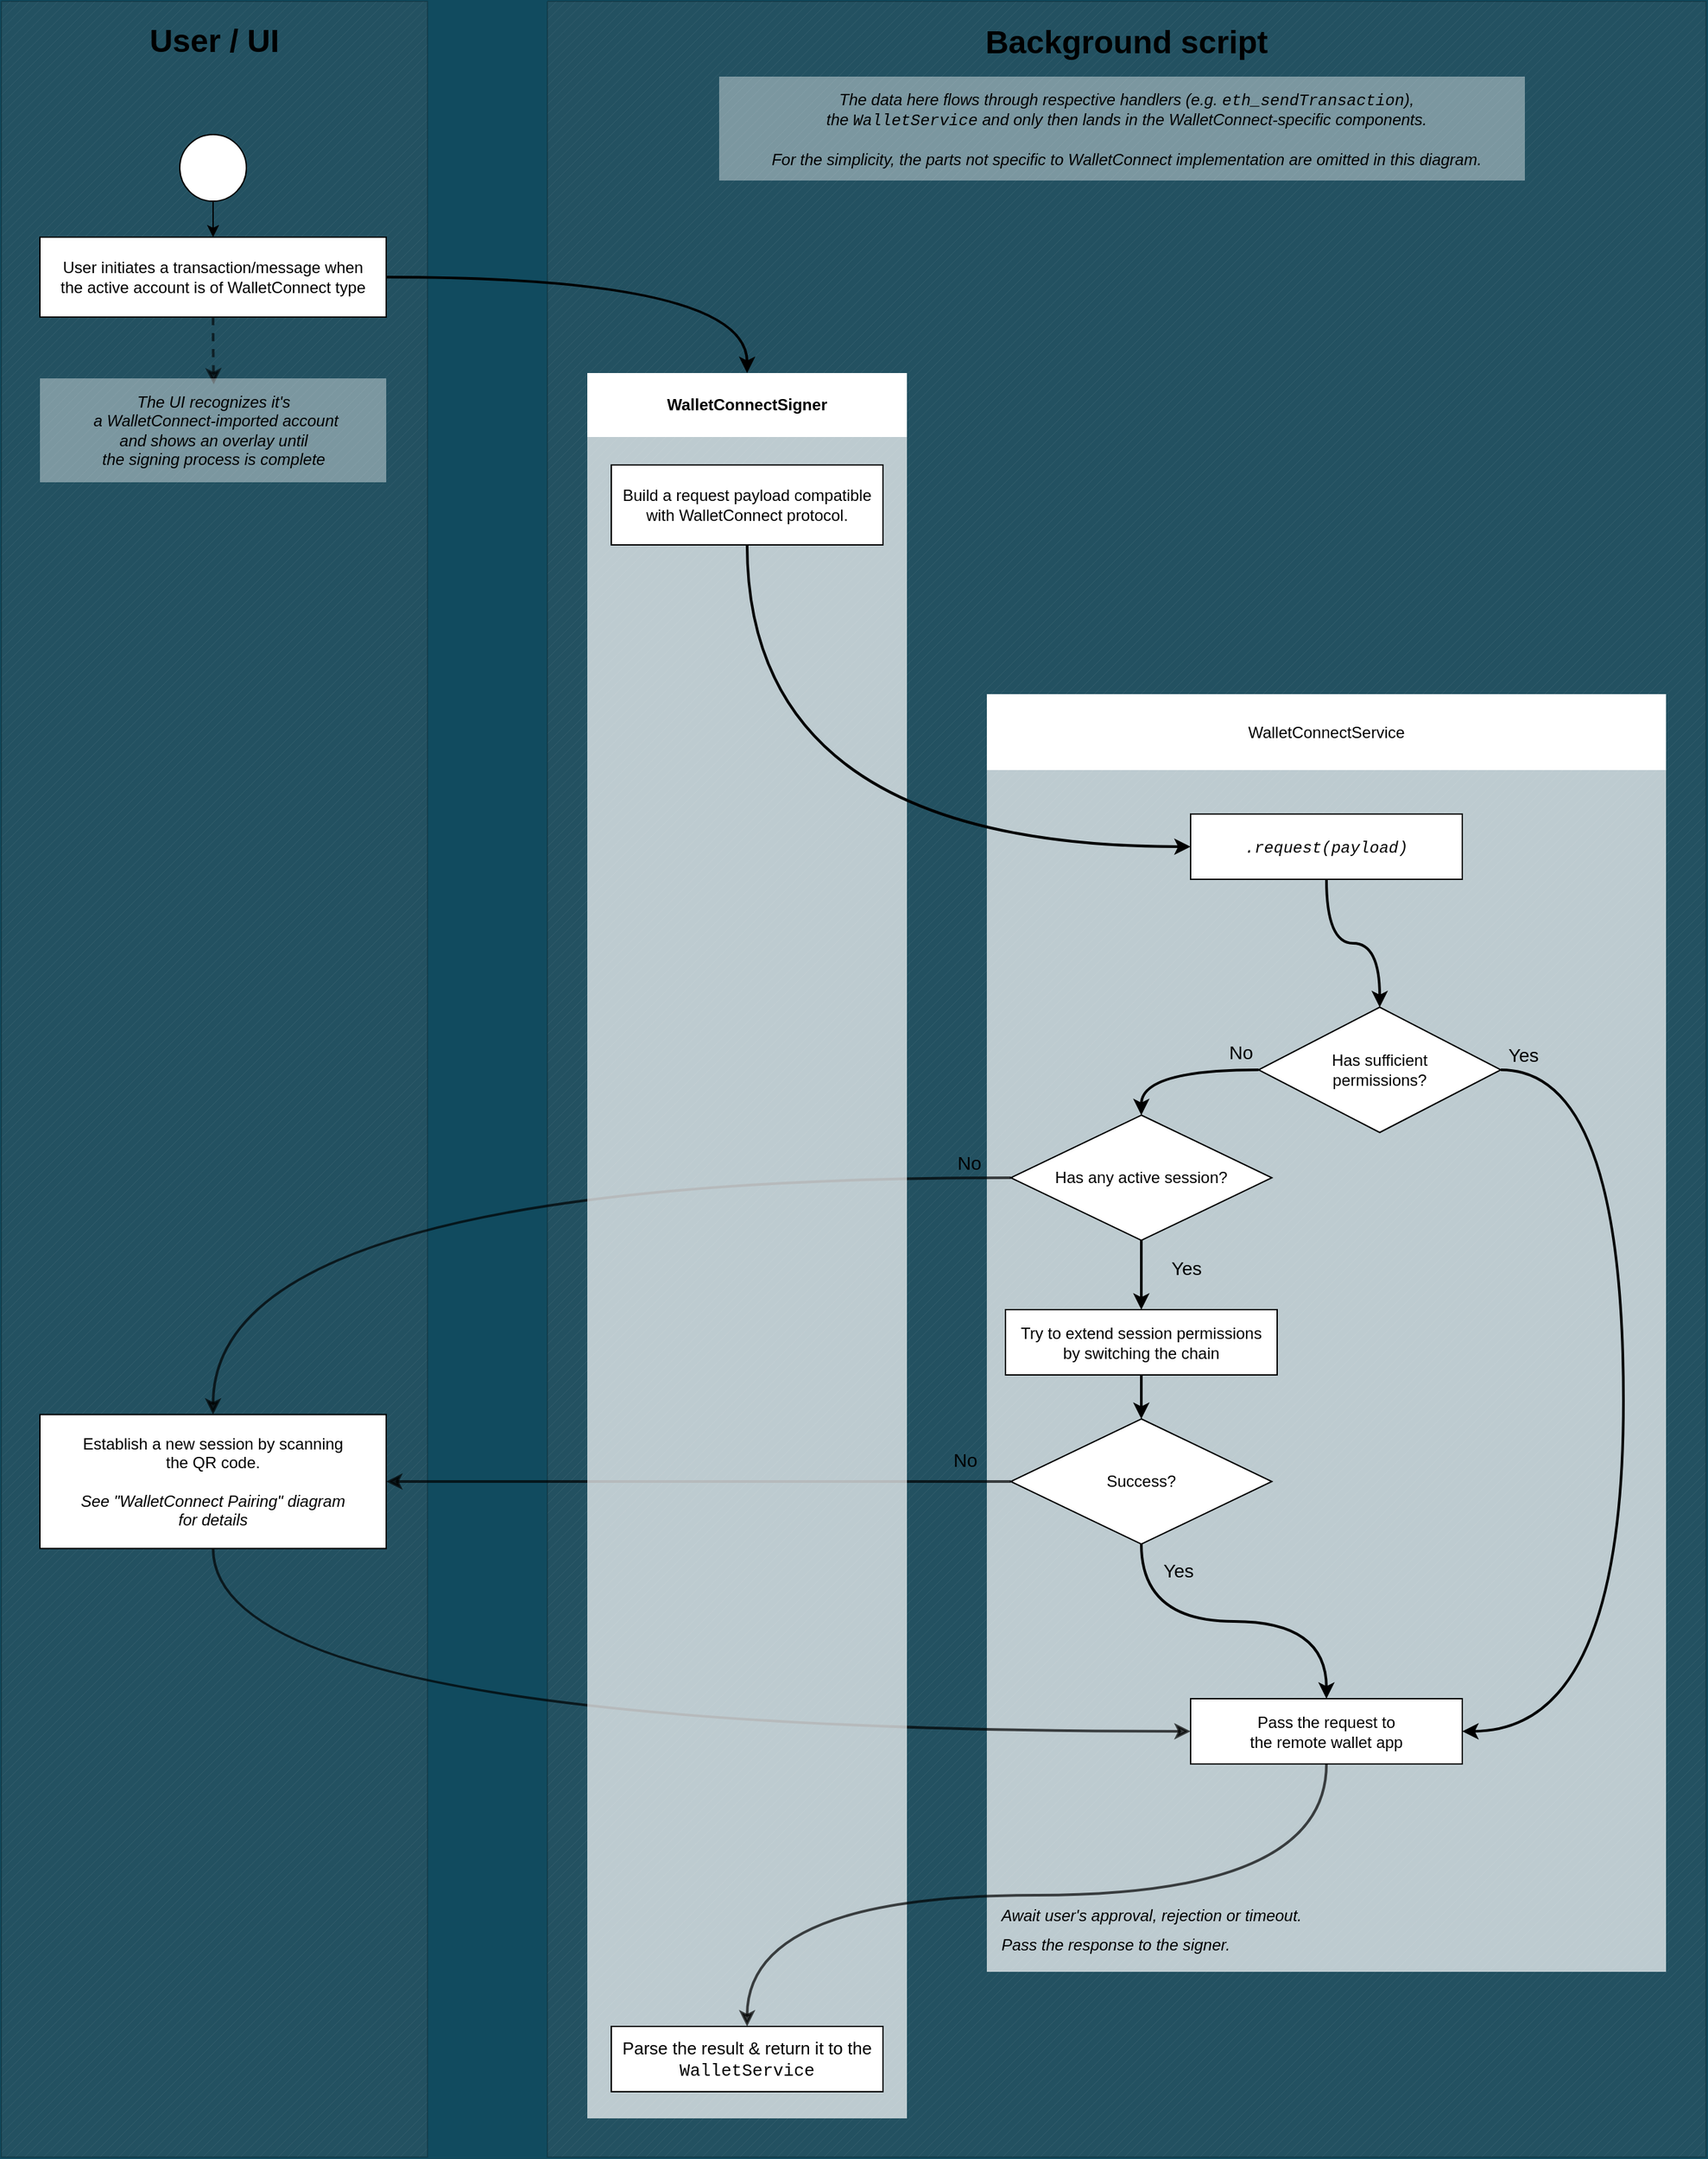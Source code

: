 <mxfile>
    <diagram id="lq-RA1kHXfyaoD9Zy4br" name="Page-1">
        <mxGraphModel dx="3262" dy="1215" grid="0" gridSize="10" guides="1" tooltips="1" connect="1" arrows="1" fold="1" page="0" pageScale="1" pageWidth="1000" pageHeight="2000" background="#114B5F" math="0" shadow="0">
            <root>
                <mxCell id="0"/>
                <mxCell id="1" parent="0"/>
                <mxCell id="246" value="" style="verticalLabelPosition=bottom;verticalAlign=top;html=1;shape=mxgraph.basic.patternFillRect;fillStyle=diag;step=5;fillStrokeWidth=0.2;fillStrokeColor=#dddddd;fontFamily=Courier New;fontSize=14;fillColor=#696969;gradientColor=none;gradientDirection=east;opacity=20;" vertex="1" parent="1">
                    <mxGeometry x="-440" y="41" width="320" height="1618" as="geometry"/>
                </mxCell>
                <mxCell id="247" value="" style="verticalLabelPosition=bottom;verticalAlign=top;html=1;shape=mxgraph.basic.patternFillRect;fillStyle=diag;step=5;fillStrokeWidth=0.2;fillStrokeColor=#dddddd;fontFamily=Courier New;fontSize=14;fillColor=#696969;gradientColor=none;gradientDirection=east;opacity=20;" vertex="1" parent="1">
                    <mxGeometry x="-30" y="41" width="870" height="1618" as="geometry"/>
                </mxCell>
                <mxCell id="248" value="" style="rounded=0;whiteSpace=wrap;html=1;dashed=1;dashPattern=1 1;labelBackgroundColor=none;labelBorderColor=none;fillStyle=solid;strokeColor=none;strokeWidth=2;fontSize=14;fillColor=default;opacity=40;" vertex="1" parent="1">
                    <mxGeometry x="99" y="97.5" width="605" height="78" as="geometry"/>
                </mxCell>
                <mxCell id="91" value="" style="whiteSpace=wrap;html=1;rounded=0;fillStyle=solid;fillColor=default;strokeColor=none;opacity=70;" parent="1" vertex="1">
                    <mxGeometry x="300" y="618" width="510" height="902" as="geometry"/>
                </mxCell>
                <mxCell id="224" style="edgeStyle=orthogonalEdgeStyle;curved=1;html=1;strokeWidth=2;fontFamily=Helvetica;fontSize=12;opacity=70;exitX=0;exitY=0.5;exitDx=0;exitDy=0;" edge="1" parent="1" source="225" target="226">
                    <mxGeometry relative="1" as="geometry">
                        <mxPoint x="316" y="924.5" as="sourcePoint"/>
                    </mxGeometry>
                </mxCell>
                <mxCell id="238" style="edgeStyle=orthogonalEdgeStyle;curved=1;html=1;entryX=1;entryY=0.5;entryDx=0;entryDy=0;strokeWidth=2;fontFamily=Helvetica;fontSize=12;opacity=70;" edge="1" parent="1" source="232" target="226">
                    <mxGeometry relative="1" as="geometry"/>
                </mxCell>
                <mxCell id="240" style="edgeStyle=orthogonalEdgeStyle;curved=1;html=1;entryX=0;entryY=0.5;entryDx=0;entryDy=0;strokeWidth=2;fontFamily=Helvetica;fontSize=12;opacity=70;" edge="1" parent="1" source="226" target="212">
                    <mxGeometry relative="1" as="geometry">
                        <Array as="points">
                            <mxPoint x="-281" y="1340"/>
                        </Array>
                    </mxGeometry>
                </mxCell>
                <mxCell id="116" value="" style="whiteSpace=wrap;html=1;rounded=0;fillStyle=solid;fillColor=default;strokeColor=none;opacity=70;" parent="1" vertex="1">
                    <mxGeometry y="368" width="240" height="1262" as="geometry"/>
                </mxCell>
                <mxCell id="10" value="&lt;h1&gt;Background script&lt;/h1&gt;" style="text;html=1;strokeColor=none;fillColor=none;spacing=5;spacingTop=-20;whiteSpace=wrap;overflow=hidden;rounded=0;fontStyle=1;align=center;" parent="1" vertex="1">
                    <mxGeometry x="-30" y="52" width="870" height="40" as="geometry"/>
                </mxCell>
                <mxCell id="71" style="edgeStyle=orthogonalEdgeStyle;curved=1;html=1;entryX=0.5;entryY=0;entryDx=0;entryDy=0;fontSize=14;strokeWidth=2;rounded=0;" parent="1" source="14" target="17" edge="1">
                    <mxGeometry relative="1" as="geometry"/>
                </mxCell>
                <mxCell id="194" style="edgeStyle=orthogonalEdgeStyle;html=1;curved=1;strokeWidth=2;dashed=1;opacity=60;" edge="1" parent="1" source="14" target="196">
                    <mxGeometry relative="1" as="geometry">
                        <mxPoint x="79" y="321" as="targetPoint"/>
                    </mxGeometry>
                </mxCell>
                <mxCell id="14" value="User initiates a transaction/message when&lt;br&gt;the active account is of WalletConnect type" style="rounded=0;whiteSpace=wrap;html=1;" parent="1" vertex="1">
                    <mxGeometry x="-411" y="218" width="260" height="60" as="geometry"/>
                </mxCell>
                <mxCell id="16" style="edgeStyle=none;html=1;exitX=0.5;exitY=1;exitDx=0;exitDy=0;entryX=0.5;entryY=0;entryDx=0;entryDy=0;rounded=0;" parent="1" source="15" target="14" edge="1">
                    <mxGeometry relative="1" as="geometry"/>
                </mxCell>
                <mxCell id="15" value="" style="ellipse;whiteSpace=wrap;html=1;aspect=fixed;labelPosition=center;verticalLabelPosition=middle;align=center;verticalAlign=middle;rounded=0;" parent="1" vertex="1">
                    <mxGeometry x="-306" y="141" width="50" height="50" as="geometry"/>
                </mxCell>
                <mxCell id="17" value="&lt;b&gt;WalletConnectSigner&lt;/b&gt;" style="whiteSpace=wrap;html=1;rounded=0;strokeColor=none;" parent="1" vertex="1">
                    <mxGeometry y="320" width="240" height="48" as="geometry"/>
                </mxCell>
                <mxCell id="22" value="WalletConnectService" style="whiteSpace=wrap;html=1;rounded=0;strokeColor=none;" parent="1" vertex="1">
                    <mxGeometry x="300" y="561" width="510" height="57" as="geometry"/>
                </mxCell>
                <mxCell id="62" value="&lt;h1&gt;User / UI&lt;/h1&gt;" style="text;html=1;strokeColor=none;fillColor=none;spacing=5;spacingTop=-20;whiteSpace=wrap;overflow=hidden;rounded=0;align=center;" parent="1" vertex="1">
                    <mxGeometry x="-440" y="51" width="320" height="40" as="geometry"/>
                </mxCell>
                <mxCell id="221" value="" style="rounded=0;whiteSpace=wrap;html=1;dashed=1;dashPattern=1 1;labelBackgroundColor=none;labelBorderColor=none;fillStyle=solid;strokeColor=none;strokeWidth=2;fontSize=14;fillColor=default;opacity=40;" vertex="1" parent="1">
                    <mxGeometry x="-411" y="324" width="260" height="78" as="geometry"/>
                </mxCell>
                <mxCell id="196" value="The UI recognizes it's&lt;br&gt;&amp;nbsp;a WalletConnect-imported account&lt;br&gt;and shows an overlay until&lt;br&gt;the signing process is complete" style="text;html=1;strokeColor=none;fillColor=none;align=center;verticalAlign=middle;whiteSpace=wrap;rounded=0;fontStyle=2" vertex="1" parent="1">
                    <mxGeometry x="-410" y="328.5" width="259" height="69" as="geometry"/>
                </mxCell>
                <mxCell id="205" style="edgeStyle=orthogonalEdgeStyle;curved=1;html=1;strokeWidth=2;fontFamily=Courier New;entryX=0;entryY=0.5;entryDx=0;entryDy=0;exitX=0.5;exitY=1;exitDx=0;exitDy=0;" edge="1" parent="1" source="200" target="208">
                    <mxGeometry relative="1" as="geometry"/>
                </mxCell>
                <mxCell id="200" value="Build a request payload compatible with WalletConnect protocol." style="rounded=0;whiteSpace=wrap;html=1;" vertex="1" parent="1">
                    <mxGeometry x="18" y="389" width="204" height="60" as="geometry"/>
                </mxCell>
                <mxCell id="201" value="The data here flows through respective handlers (e.g.&amp;nbsp;&lt;font face=&quot;Courier New&quot;&gt;eth_sendTransaction&lt;/font&gt;),&lt;br&gt;the &lt;font face=&quot;Courier New&quot;&gt;WalletService&lt;/font&gt; and only then lands in the WalletConnect-specific components.&lt;br&gt;&lt;br&gt;For the simplicity, the parts not specific to WalletConnect implementation are omitted in this diagram." style="text;html=1;strokeColor=none;fillColor=none;align=center;verticalAlign=middle;whiteSpace=wrap;rounded=0;fontStyle=2" vertex="1" parent="1">
                    <mxGeometry x="-30" y="106" width="870" height="61" as="geometry"/>
                </mxCell>
                <mxCell id="211" style="edgeStyle=orthogonalEdgeStyle;curved=1;html=1;strokeWidth=2;fontFamily=Courier New;" edge="1" parent="1" source="208" target="210">
                    <mxGeometry relative="1" as="geometry"/>
                </mxCell>
                <mxCell id="208" value="&lt;span style=&quot;font-family: &amp;quot;Courier New&amp;quot;; font-style: italic;&quot;&gt;.request(payload)&lt;/span&gt;" style="rounded=0;whiteSpace=wrap;html=1;" vertex="1" parent="1">
                    <mxGeometry x="453" y="651" width="204" height="49" as="geometry"/>
                </mxCell>
                <mxCell id="216" style="edgeStyle=orthogonalEdgeStyle;curved=1;html=1;entryX=0.5;entryY=0;entryDx=0;entryDy=0;strokeWidth=2;fontFamily=Helvetica;fontSize=12;exitX=0;exitY=0.5;exitDx=0;exitDy=0;" edge="1" parent="1" source="210" target="225">
                    <mxGeometry relative="1" as="geometry">
                        <mxPoint x="418" y="900" as="targetPoint"/>
                    </mxGeometry>
                </mxCell>
                <mxCell id="237" style="edgeStyle=orthogonalEdgeStyle;curved=1;html=1;entryX=1;entryY=0.5;entryDx=0;entryDy=0;strokeWidth=2;fontFamily=Helvetica;fontSize=12;exitX=1;exitY=0.5;exitDx=0;exitDy=0;" edge="1" parent="1" source="210" target="212">
                    <mxGeometry relative="1" as="geometry">
                        <Array as="points">
                            <mxPoint x="778" y="843"/>
                            <mxPoint x="778" y="1340"/>
                        </Array>
                    </mxGeometry>
                </mxCell>
                <mxCell id="210" value="Has sufficient&lt;br style=&quot;font-size: 12px;&quot;&gt;permissions?" style="rhombus;whiteSpace=wrap;html=1;fontSize=12;rounded=0;" vertex="1" parent="1">
                    <mxGeometry x="504" y="796" width="182" height="94" as="geometry"/>
                </mxCell>
                <mxCell id="244" style="edgeStyle=orthogonalEdgeStyle;curved=1;html=1;entryX=0.5;entryY=0;entryDx=0;entryDy=0;strokeWidth=2;fontFamily=Helvetica;fontSize=12;opacity=70;exitX=0.5;exitY=1;exitDx=0;exitDy=0;" edge="1" parent="1" source="212" target="241">
                    <mxGeometry relative="1" as="geometry"/>
                </mxCell>
                <mxCell id="212" value="&lt;span style=&quot;font-style: normal;&quot;&gt;Pass the request to&lt;br&gt;the remote wallet app&lt;/span&gt;" style="rounded=0;whiteSpace=wrap;html=1;fontStyle=2" vertex="1" parent="1">
                    <mxGeometry x="453" y="1315" width="204" height="49" as="geometry"/>
                </mxCell>
                <mxCell id="214" value="Yes" style="text;html=1;strokeColor=none;fillColor=none;align=center;verticalAlign=middle;whiteSpace=wrap;rounded=0;fontSize=14;strokeWidth=0;" vertex="1" parent="1">
                    <mxGeometry x="673" y="817" width="60" height="30" as="geometry"/>
                </mxCell>
                <mxCell id="215" value="No" style="text;html=1;strokeColor=none;fillColor=none;align=center;verticalAlign=middle;whiteSpace=wrap;rounded=0;fontSize=14;strokeWidth=0;" vertex="1" parent="1">
                    <mxGeometry x="461" y="815" width="60" height="30" as="geometry"/>
                </mxCell>
                <mxCell id="230" style="edgeStyle=orthogonalEdgeStyle;curved=1;html=1;exitX=0.5;exitY=1;exitDx=0;exitDy=0;entryX=0.5;entryY=0;entryDx=0;entryDy=0;strokeWidth=2;fontFamily=Helvetica;fontSize=12;" edge="1" parent="1" source="225" target="229">
                    <mxGeometry relative="1" as="geometry"/>
                </mxCell>
                <mxCell id="225" value="Has any active session?" style="rhombus;whiteSpace=wrap;html=1;fontSize=12;rounded=0;" vertex="1" parent="1">
                    <mxGeometry x="318" y="877" width="196" height="94" as="geometry"/>
                </mxCell>
                <mxCell id="226" value="Establish a new session by scanning&lt;br&gt;the QR code.&lt;br&gt;&lt;br&gt;&lt;i&gt;See &quot;WalletConnect Pairing&quot; diagram&lt;br&gt;for details&lt;/i&gt;" style="rounded=0;whiteSpace=wrap;html=1;" vertex="1" parent="1">
                    <mxGeometry x="-411" y="1101.75" width="260" height="100.5" as="geometry"/>
                </mxCell>
                <mxCell id="227" value="No" style="text;html=1;strokeColor=none;fillColor=none;align=center;verticalAlign=middle;whiteSpace=wrap;rounded=0;fontSize=14;strokeWidth=0;" vertex="1" parent="1">
                    <mxGeometry x="257" y="898" width="60" height="30" as="geometry"/>
                </mxCell>
                <mxCell id="228" value="Yes" style="text;html=1;strokeColor=none;fillColor=none;align=center;verticalAlign=middle;whiteSpace=wrap;rounded=0;fontSize=14;strokeWidth=0;" vertex="1" parent="1">
                    <mxGeometry x="420" y="977" width="60" height="30.5" as="geometry"/>
                </mxCell>
                <mxCell id="233" style="edgeStyle=orthogonalEdgeStyle;curved=1;html=1;strokeWidth=2;fontFamily=Helvetica;fontSize=12;" edge="1" parent="1" source="229" target="232">
                    <mxGeometry relative="1" as="geometry"/>
                </mxCell>
                <mxCell id="229" value="&lt;span style=&quot;font-style: normal;&quot;&gt;Try to extend session permissions&lt;br&gt;by switching the chain&lt;/span&gt;" style="rounded=0;whiteSpace=wrap;html=1;fontStyle=2" vertex="1" parent="1">
                    <mxGeometry x="314" y="1023" width="204" height="49" as="geometry"/>
                </mxCell>
                <mxCell id="235" style="edgeStyle=orthogonalEdgeStyle;curved=1;html=1;entryX=0.5;entryY=0;entryDx=0;entryDy=0;strokeWidth=2;fontFamily=Helvetica;fontSize=12;" edge="1" parent="1" source="232" target="212">
                    <mxGeometry relative="1" as="geometry"/>
                </mxCell>
                <mxCell id="232" value="Success?" style="rhombus;whiteSpace=wrap;html=1;fontSize=12;rounded=0;" vertex="1" parent="1">
                    <mxGeometry x="318" y="1105" width="196" height="94" as="geometry"/>
                </mxCell>
                <mxCell id="234" value="Yes" style="text;html=1;strokeColor=none;fillColor=none;align=center;verticalAlign=middle;whiteSpace=wrap;rounded=0;fontSize=14;strokeWidth=0;" vertex="1" parent="1">
                    <mxGeometry x="414" y="1204" width="60" height="30.5" as="geometry"/>
                </mxCell>
                <mxCell id="239" value="No" style="text;html=1;strokeColor=none;fillColor=none;align=center;verticalAlign=middle;whiteSpace=wrap;rounded=0;fontSize=14;strokeWidth=0;" vertex="1" parent="1">
                    <mxGeometry x="254" y="1121" width="60" height="30" as="geometry"/>
                </mxCell>
                <mxCell id="241" value="&lt;span style=&quot;font-style: normal; font-size: 13px;&quot;&gt;Parse the result &amp;amp; return it to the&lt;br style=&quot;font-size: 13px;&quot;&gt;&lt;font face=&quot;Courier New&quot; style=&quot;font-size: 13px;&quot;&gt;WalletService&lt;/font&gt;&lt;br style=&quot;font-size: 13px;&quot;&gt;&lt;/span&gt;" style="rounded=0;whiteSpace=wrap;html=1;fontStyle=2;fontSize=13;" vertex="1" parent="1">
                    <mxGeometry x="18" y="1561" width="204" height="49" as="geometry"/>
                </mxCell>
                <mxCell id="243" value="Await user's approval, rejection or timeout." style="text;html=1;strokeColor=none;fillColor=none;align=left;verticalAlign=middle;whiteSpace=wrap;rounded=0;fontFamily=Helvetica;fontSize=12;opacity=20;fontStyle=2" vertex="1" parent="1">
                    <mxGeometry x="309" y="1463" width="309" height="30" as="geometry"/>
                </mxCell>
                <mxCell id="245" value="Pass the response to the signer." style="text;html=1;strokeColor=none;fillColor=none;align=left;verticalAlign=middle;whiteSpace=wrap;rounded=0;fontFamily=Helvetica;fontSize=12;opacity=20;fontStyle=2" vertex="1" parent="1">
                    <mxGeometry x="309" y="1485" width="309" height="30" as="geometry"/>
                </mxCell>
            </root>
        </mxGraphModel>
    </diagram>
</mxfile>
